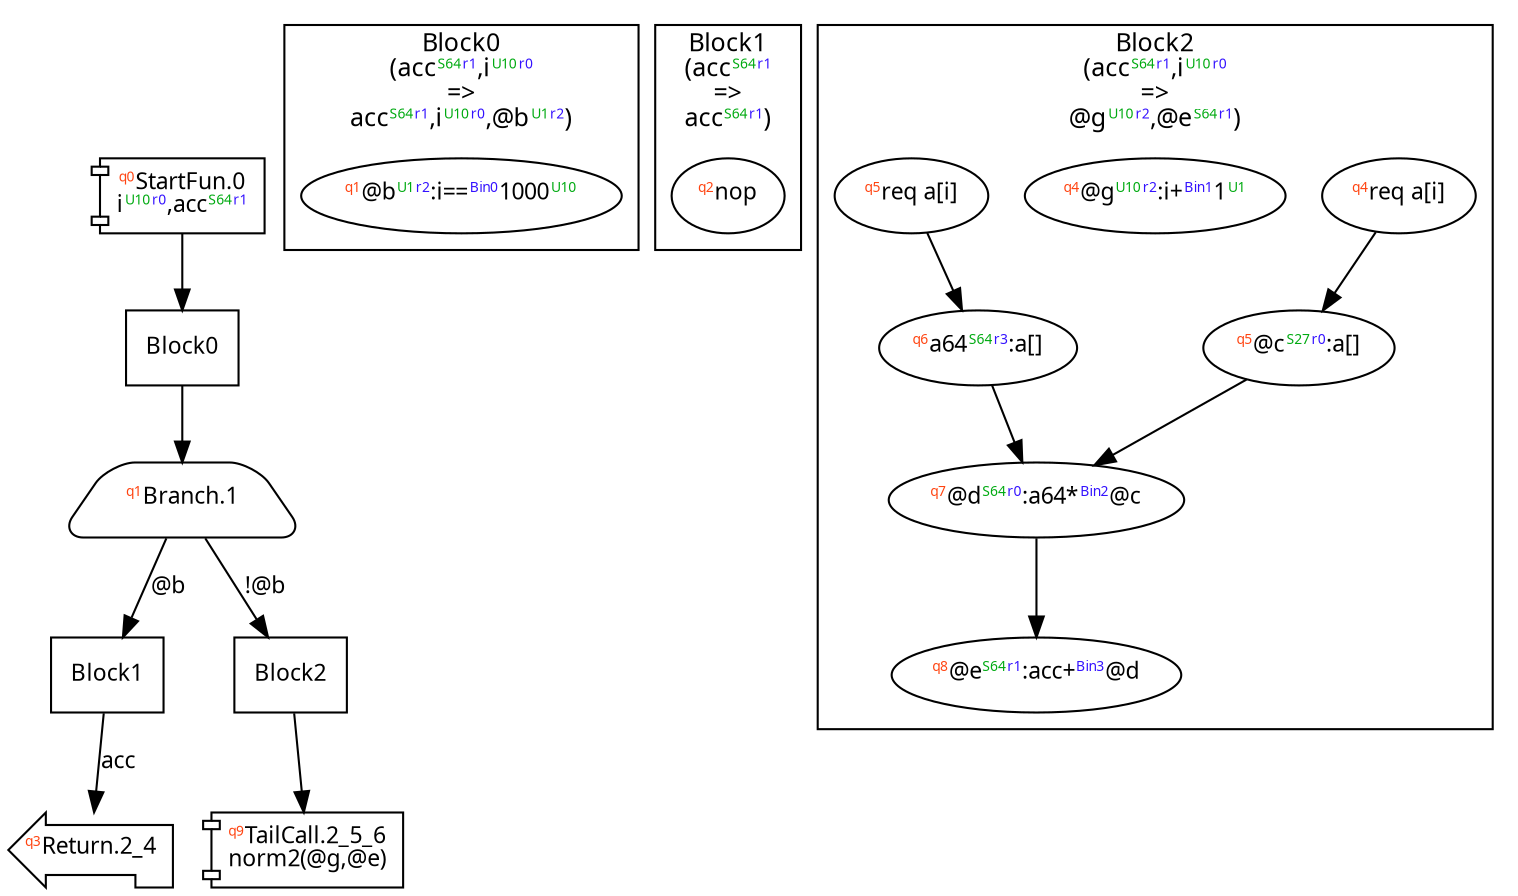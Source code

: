 digraph Program_ {
  graph [fontname = "Monaco", fontsize = 12, ranksep = 0.5];
  node [shape = box, fontname = "Monaco", fontsize = 11; colorscheme = pastel19];
  edge [fontname = "Monaco", fontsize = 11; colorscheme = pastel19];
  Jump0[label = <<font color="#ff4411" point-size="8"><sup>q0</sup></font>StartFun.0<br/>i<font color="#00aa11" point-size="8"><sup>U10</sup></font><font color="#3311ff" point-size="8"><sup>r0</sup></font>,acc<font color="#00aa11" point-size="8"><sup>S64</sup></font><font color="#3311ff" point-size="8"><sup>r1</sup></font>>; shape = component];
  Jump0 -> Block0;
  Jump1[
    label = <<font color="#ff4411" point-size="8"><sup>q1</sup></font>Branch.1>;
    shape = trapezium; style = rounded;
  ];
  Block0 -> Jump1;
  Jump1 -> Block1 [label=<@b>];
  Jump1 -> Block2 [label=<!@b>];
  Jump2_4[label = <<font color="#ff4411" point-size="8"><sup>q3</sup></font>Return.2_4>; shape = lpromoter];
  Block1 -> Jump2_4 [label=<acc>];
  Jump2_5_6[label = <<font color="#ff4411" point-size="8"><sup>q9</sup></font>TailCall.2_5_6<br/>norm2(@g,@e)>; shape = component];
  Block2 -> Jump2_5_6;
  Block0 [label = "Block0"];
  Block1 [label = "Block1"];
  Block2 [label = "Block2"];
  subgraph cluster_dfg_Block0 {
    node [shape = oval];
    label = <Block0<br/>(acc<font color="#00aa11" point-size="8"><sup>S64</sup></font><font color="#3311ff" point-size="8"><sup>r1</sup></font>,i<font color="#00aa11" point-size="8"><sup>U10</sup></font><font color="#3311ff" point-size="8"><sup>r0</sup></font><br/>=&gt;<br/>acc<font color="#00aa11" point-size="8"><sup>S64</sup></font><font color="#3311ff" point-size="8"><sup>r1</sup></font>,i<font color="#00aa11" point-size="8"><sup>U10</sup></font><font color="#3311ff" point-size="8"><sup>r0</sup></font>,@b<font color="#00aa11" point-size="8"><sup>U1</sup></font><font color="#3311ff" point-size="8"><sup>r2</sup></font>)>;
    1 [label=<<font color="#ff4411" point-size="8"><sup>q1</sup></font>@b<font color="#00aa11" point-size="8"><sup>U1</sup></font><font color="#3311ff" point-size="8"><sup>r2</sup></font>:i==<font color="#3311ff" point-size="8"><sup>Bin0</sup></font>1000<font color="#00aa11" point-size="8"><sup>U10</sup></font>>];
  }
  subgraph cluster_dfg_Block1 {
    node [shape = oval];
    label = <Block1<br/>(acc<font color="#00aa11" point-size="8"><sup>S64</sup></font><font color="#3311ff" point-size="8"><sup>r1</sup></font><br/>=&gt;<br/>acc<font color="#00aa11" point-size="8"><sup>S64</sup></font><font color="#3311ff" point-size="8"><sup>r1</sup></font>)>;
    2 [label=<<font color="#ff4411" point-size="8"><sup>q2</sup></font>nop>];
  }
  subgraph cluster_dfg_Block2 {
    node [shape = oval];
    label = <Block2<br/>(acc<font color="#00aa11" point-size="8"><sup>S64</sup></font><font color="#3311ff" point-size="8"><sup>r1</sup></font>,i<font color="#00aa11" point-size="8"><sup>U10</sup></font><font color="#3311ff" point-size="8"><sup>r0</sup></font><br/>=&gt;<br/>@g<font color="#00aa11" point-size="8"><sup>U10</sup></font><font color="#3311ff" point-size="8"><sup>r2</sup></font>,@e<font color="#00aa11" point-size="8"><sup>S64</sup></font><font color="#3311ff" point-size="8"><sup>r1</sup></font>)>;
    5 [label=<<font color="#ff4411" point-size="8"><sup>q4</sup></font>req a[i&#93;>];
    10 [label=<<font color="#ff4411" point-size="8"><sup>q4</sup></font>@g<font color="#00aa11" point-size="8"><sup>U10</sup></font><font color="#3311ff" point-size="8"><sup>r2</sup></font>:i+<font color="#3311ff" point-size="8"><sup>Bin1</sup></font>1<font color="#00aa11" point-size="8"><sup>U1</sup></font>>];
    6 [label=<<font color="#ff4411" point-size="8"><sup>q5</sup></font>@c<font color="#00aa11" point-size="8"><sup>S27</sup></font><font color="#3311ff" point-size="8"><sup>r0</sup></font>:a[&#93;>];
    7 [label=<<font color="#ff4411" point-size="8"><sup>q7</sup></font>@d<font color="#00aa11" point-size="8"><sup>S64</sup></font><font color="#3311ff" point-size="8"><sup>r0</sup></font>:a64*<font color="#3311ff" point-size="8"><sup>Bin2</sup></font>@c>];
    3 [label=<<font color="#ff4411" point-size="8"><sup>q5</sup></font>req a[i&#93;>];
    8 [label=<<font color="#ff4411" point-size="8"><sup>q8</sup></font>@e<font color="#00aa11" point-size="8"><sup>S64</sup></font><font color="#3311ff" point-size="8"><sup>r1</sup></font>:acc+<font color="#3311ff" point-size="8"><sup>Bin3</sup></font>@d>];
    4 [label=<<font color="#ff4411" point-size="8"><sup>q6</sup></font>a64<font color="#00aa11" point-size="8"><sup>S64</sup></font><font color="#3311ff" point-size="8"><sup>r3</sup></font>:a[&#93;>];
    4 -> 7;
    6 -> 7;
    7 -> 8;
    3 -> 4 [style = solid];
    5 -> 6 [style = solid];
  }
}

